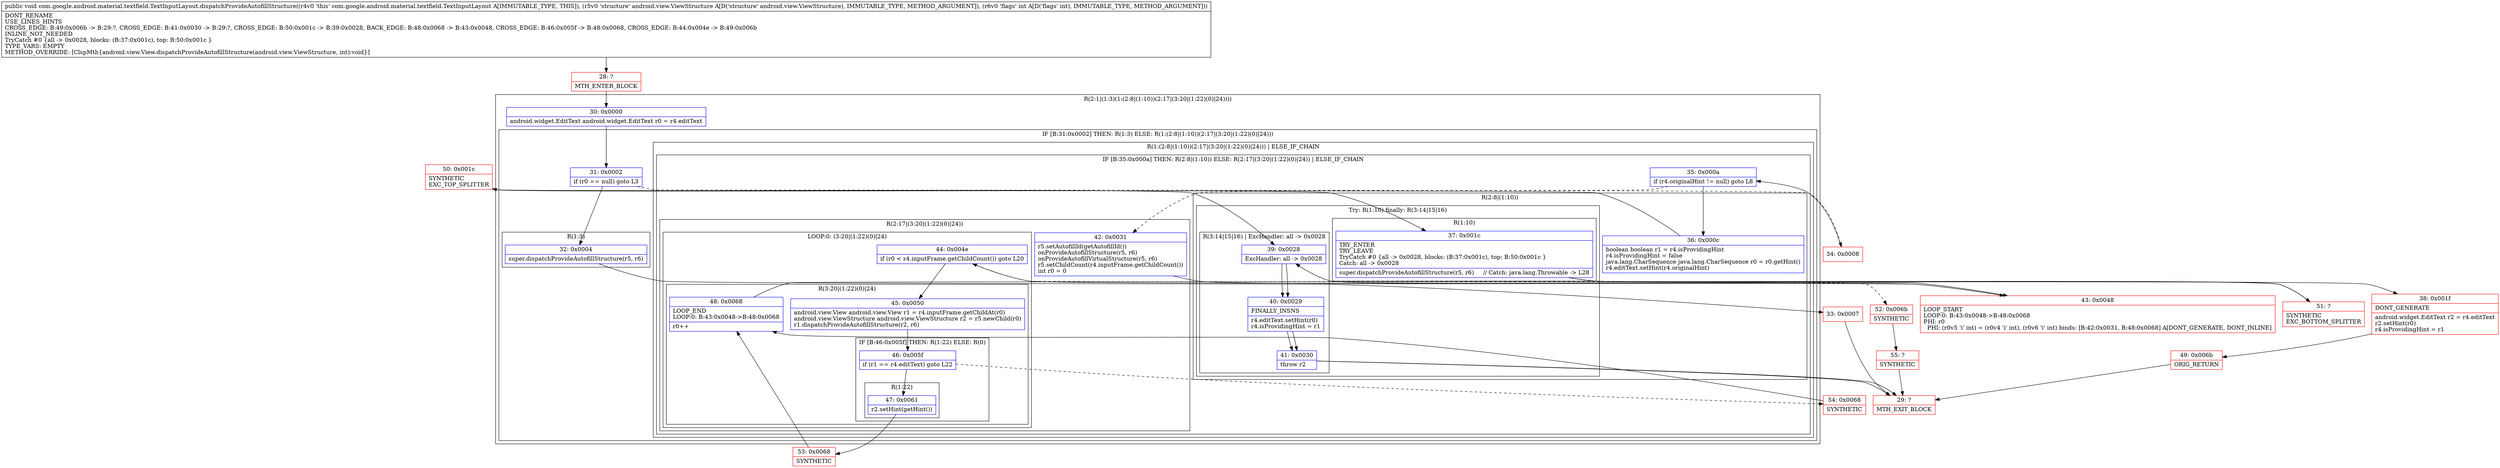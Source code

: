 digraph "CFG forcom.google.android.material.textfield.TextInputLayout.dispatchProvideAutofillStructure(Landroid\/view\/ViewStructure;I)V" {
subgraph cluster_Region_1298095174 {
label = "R(2:1|(1:3)(1:(2:8|(1:10))(2:17|(3:20|(1:22)(0)|24))))";
node [shape=record,color=blue];
Node_30 [shape=record,label="{30\:\ 0x0000|android.widget.EditText android.widget.EditText r0 = r4.editText\l}"];
subgraph cluster_IfRegion_994100234 {
label = "IF [B:31:0x0002] THEN: R(1:3) ELSE: R(1:(2:8|(1:10))(2:17|(3:20|(1:22)(0)|24)))";
node [shape=record,color=blue];
Node_31 [shape=record,label="{31\:\ 0x0002|if (r0 == null) goto L3\l}"];
subgraph cluster_Region_342409008 {
label = "R(1:3)";
node [shape=record,color=blue];
Node_32 [shape=record,label="{32\:\ 0x0004|super.dispatchProvideAutofillStructure(r5, r6)\l}"];
}
subgraph cluster_Region_1261979031 {
label = "R(1:(2:8|(1:10))(2:17|(3:20|(1:22)(0)|24))) | ELSE_IF_CHAIN\l";
node [shape=record,color=blue];
subgraph cluster_IfRegion_1640525881 {
label = "IF [B:35:0x000a] THEN: R(2:8|(1:10)) ELSE: R(2:17|(3:20|(1:22)(0)|24)) | ELSE_IF_CHAIN\l";
node [shape=record,color=blue];
Node_35 [shape=record,label="{35\:\ 0x000a|if (r4.originalHint != null) goto L8\l}"];
subgraph cluster_Region_743382815 {
label = "R(2:8|(1:10))";
node [shape=record,color=blue];
Node_36 [shape=record,label="{36\:\ 0x000c|boolean boolean r1 = r4.isProvidingHint\lr4.isProvidingHint = false\ljava.lang.CharSequence java.lang.CharSequence r0 = r0.getHint()\lr4.editText.setHint(r4.originalHint)\l}"];
subgraph cluster_TryCatchRegion_1883559035 {
label = "Try: R(1:10) finally: R(3:14|15|16)";
node [shape=record,color=blue];
subgraph cluster_Region_553935996 {
label = "R(1:10)";
node [shape=record,color=blue];
Node_37 [shape=record,label="{37\:\ 0x001c|TRY_ENTER\lTRY_LEAVE\lTryCatch #0 \{all \-\> 0x0028, blocks: (B:37:0x001c), top: B:50:0x001c \}\lCatch: all \-\> 0x0028\l|super.dispatchProvideAutofillStructure(r5, r6)     \/\/ Catch: java.lang.Throwable \-\> L28\l}"];
}
subgraph cluster_Region_1888319180 {
label = "R(3:14|15|16) | ExcHandler: all \-\> 0x0028\l";
node [shape=record,color=blue];
Node_39 [shape=record,label="{39\:\ 0x0028|ExcHandler: all \-\> 0x0028\l}"];
Node_40 [shape=record,label="{40\:\ 0x0029|FINALLY_INSNS\l|r4.editText.setHint(r0)\lr4.isProvidingHint = r1\l}"];
Node_41 [shape=record,label="{41\:\ 0x0030|throw r2\l}"];
}
}
}
subgraph cluster_Region_1326765218 {
label = "R(2:17|(3:20|(1:22)(0)|24))";
node [shape=record,color=blue];
Node_42 [shape=record,label="{42\:\ 0x0031|r5.setAutofillId(getAutofillId())\lonProvideAutofillStructure(r5, r6)\lonProvideAutofillVirtualStructure(r5, r6)\lr5.setChildCount(r4.inputFrame.getChildCount())\lint r0 = 0\l}"];
subgraph cluster_LoopRegion_2023623786 {
label = "LOOP:0: (3:20|(1:22)(0)|24)";
node [shape=record,color=blue];
Node_44 [shape=record,label="{44\:\ 0x004e|if (r0 \< r4.inputFrame.getChildCount()) goto L20\l}"];
subgraph cluster_Region_1162082279 {
label = "R(3:20|(1:22)(0)|24)";
node [shape=record,color=blue];
Node_45 [shape=record,label="{45\:\ 0x0050|android.view.View android.view.View r1 = r4.inputFrame.getChildAt(r0)\landroid.view.ViewStructure android.view.ViewStructure r2 = r5.newChild(r0)\lr1.dispatchProvideAutofillStructure(r2, r6)\l}"];
subgraph cluster_IfRegion_295747511 {
label = "IF [B:46:0x005f] THEN: R(1:22) ELSE: R(0)";
node [shape=record,color=blue];
Node_46 [shape=record,label="{46\:\ 0x005f|if (r1 == r4.editText) goto L22\l}"];
subgraph cluster_Region_2029574373 {
label = "R(1:22)";
node [shape=record,color=blue];
Node_47 [shape=record,label="{47\:\ 0x0061|r2.setHint(getHint())\l}"];
}
subgraph cluster_Region_681150774 {
label = "R(0)";
node [shape=record,color=blue];
}
}
Node_48 [shape=record,label="{48\:\ 0x0068|LOOP_END\lLOOP:0: B:43:0x0048\-\>B:48:0x0068\l|r0++\l}"];
}
}
}
}
}
}
}
subgraph cluster_Region_1888319180 {
label = "R(3:14|15|16) | ExcHandler: all \-\> 0x0028\l";
node [shape=record,color=blue];
Node_39 [shape=record,label="{39\:\ 0x0028|ExcHandler: all \-\> 0x0028\l}"];
Node_40 [shape=record,label="{40\:\ 0x0029|FINALLY_INSNS\l|r4.editText.setHint(r0)\lr4.isProvidingHint = r1\l}"];
Node_41 [shape=record,label="{41\:\ 0x0030|throw r2\l}"];
}
Node_28 [shape=record,color=red,label="{28\:\ ?|MTH_ENTER_BLOCK\l}"];
Node_33 [shape=record,color=red,label="{33\:\ 0x0007}"];
Node_29 [shape=record,color=red,label="{29\:\ ?|MTH_EXIT_BLOCK\l}"];
Node_34 [shape=record,color=red,label="{34\:\ 0x0008}"];
Node_50 [shape=record,color=red,label="{50\:\ 0x001c|SYNTHETIC\lEXC_TOP_SPLITTER\l}"];
Node_38 [shape=record,color=red,label="{38\:\ 0x001f|DONT_GENERATE\l|android.widget.EditText r2 = r4.editText\lr2.setHint(r0)\lr4.isProvidingHint = r1\l}"];
Node_49 [shape=record,color=red,label="{49\:\ 0x006b|ORIG_RETURN\l}"];
Node_51 [shape=record,color=red,label="{51\:\ ?|SYNTHETIC\lEXC_BOTTOM_SPLITTER\l}"];
Node_43 [shape=record,color=red,label="{43\:\ 0x0048|LOOP_START\lLOOP:0: B:43:0x0048\-\>B:48:0x0068\lPHI: r0 \l  PHI: (r0v5 'i' int) = (r0v4 'i' int), (r0v6 'i' int) binds: [B:42:0x0031, B:48:0x0068] A[DONT_GENERATE, DONT_INLINE]\l}"];
Node_53 [shape=record,color=red,label="{53\:\ 0x0068|SYNTHETIC\l}"];
Node_54 [shape=record,color=red,label="{54\:\ 0x0068|SYNTHETIC\l}"];
Node_52 [shape=record,color=red,label="{52\:\ 0x006b|SYNTHETIC\l}"];
Node_55 [shape=record,color=red,label="{55\:\ ?|SYNTHETIC\l}"];
MethodNode[shape=record,label="{public void com.google.android.material.textfield.TextInputLayout.dispatchProvideAutofillStructure((r4v0 'this' com.google.android.material.textfield.TextInputLayout A[IMMUTABLE_TYPE, THIS]), (r5v0 'structure' android.view.ViewStructure A[D('structure' android.view.ViewStructure), IMMUTABLE_TYPE, METHOD_ARGUMENT]), (r6v0 'flags' int A[D('flags' int), IMMUTABLE_TYPE, METHOD_ARGUMENT]))  | DONT_RENAME\lUSE_LINES_HINTS\lCROSS_EDGE: B:49:0x006b \-\> B:29:?, CROSS_EDGE: B:41:0x0030 \-\> B:29:?, CROSS_EDGE: B:50:0x001c \-\> B:39:0x0028, BACK_EDGE: B:48:0x0068 \-\> B:43:0x0048, CROSS_EDGE: B:46:0x005f \-\> B:48:0x0068, CROSS_EDGE: B:44:0x004e \-\> B:49:0x006b\lINLINE_NOT_NEEDED\lTryCatch #0 \{all \-\> 0x0028, blocks: (B:37:0x001c), top: B:50:0x001c \}\lTYPE_VARS: EMPTY\lMETHOD_OVERRIDE: [ClspMth\{android.view.View.dispatchProvideAutofillStructure(android.view.ViewStructure, int):void\}]\l}"];
MethodNode -> Node_28;Node_30 -> Node_31;
Node_31 -> Node_32;
Node_31 -> Node_34[style=dashed];
Node_32 -> Node_33;
Node_35 -> Node_36;
Node_35 -> Node_42[style=dashed];
Node_36 -> Node_50;
Node_37 -> Node_38;
Node_37 -> Node_51;
Node_39 -> Node_40;
Node_40 -> Node_41;
Node_41 -> Node_29;
Node_42 -> Node_43;
Node_44 -> Node_45;
Node_44 -> Node_52[style=dashed];
Node_45 -> Node_46;
Node_46 -> Node_47;
Node_46 -> Node_54[style=dashed];
Node_47 -> Node_53;
Node_48 -> Node_43;
Node_39 -> Node_40;
Node_40 -> Node_41;
Node_41 -> Node_29;
Node_28 -> Node_30;
Node_33 -> Node_29;
Node_34 -> Node_35;
Node_50 -> Node_37;
Node_50 -> Node_39;
Node_38 -> Node_49;
Node_49 -> Node_29;
Node_51 -> Node_39;
Node_43 -> Node_44;
Node_53 -> Node_48;
Node_54 -> Node_48;
Node_52 -> Node_55;
Node_55 -> Node_29;
}

